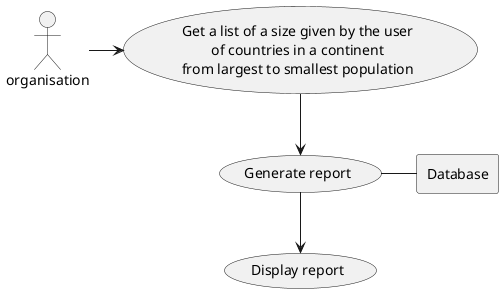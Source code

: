 @startuml
'https://plantuml.com/use-case-diagram

:organisation: as User

rectangle Database

usecase UC1 as "Get a list of a size given by the user
of countries in a continent
from largest to smallest population"

usecase Use as "Generate report"

usecase Display as "Display report"

User -> UC1
UC1 --> Use
Use - Database
Use --> Display

@enduml
